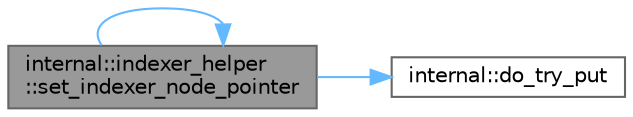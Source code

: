 digraph "internal::indexer_helper::set_indexer_node_pointer"
{
 // LATEX_PDF_SIZE
  bgcolor="transparent";
  edge [fontname=Helvetica,fontsize=10,labelfontname=Helvetica,labelfontsize=10];
  node [fontname=Helvetica,fontsize=10,shape=box,height=0.2,width=0.4];
  rankdir="LR";
  Node1 [id="Node000001",label="internal::indexer_helper\l::set_indexer_node_pointer",height=0.2,width=0.4,color="gray40", fillcolor="grey60", style="filled", fontcolor="black",tooltip=" "];
  Node1 -> Node2 [id="edge1_Node000001_Node000002",color="steelblue1",style="solid",tooltip=" "];
  Node2 [id="Node000002",label="internal::do_try_put",height=0.2,width=0.4,color="grey40", fillcolor="white", style="filled",URL="$namespaceinternal.html#a391c4aa80991d9194c156746166a7816",tooltip=" "];
  Node1 -> Node1 [id="edge2_Node000001_Node000001",color="steelblue1",style="solid",tooltip=" "];
}
